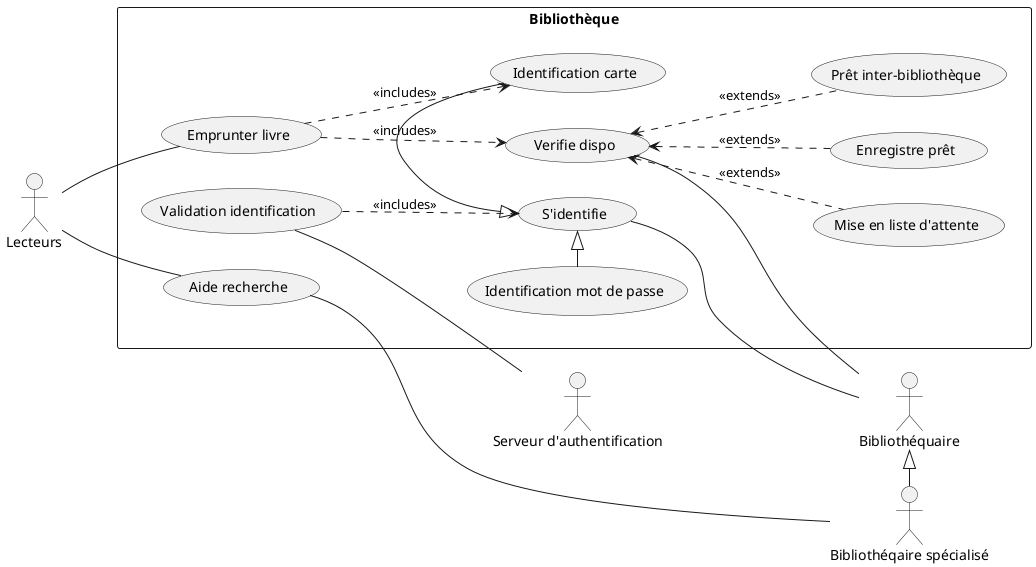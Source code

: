 @startuml biblio
left to right direction

rectangle "Bibliothèque" as B {
    usecase (S'identifie) as iden
    usecase (Identification carte) as idenca
    usecase (Identification mot de passe) as idenmdp
    usecase (Verifie dispo) as vdisp
    usecase (Enregistre prêt) as enrp
    usecase (Validation identification) as validen
    usecase (Prêt inter-bibliothèque) as pintb
    usecase (Mise en liste d'attente) as liat
    usecase (Emprunter livre) as empli
    usecase (Aide recherche) as aire
}

actor "Lecteurs" as lect
actor "Bibliothéquaire" as bibl
actor "Serveur d'authentification" as sa
actor "Bibliothéqaire spécialisé" as bibls

lect -- empli
lect -- aire

sa -up- validen

empli ..> idenca : <<includes>>
empli ..> vdisp : <<includes>>

vdisp <.. liat : <<extends>>
vdisp <.. pintb : <<extends>>
vdisp <.. enrp : <<extends>>

validen ..> iden : <<includes>>
iden <|-left- idenca
iden <|-left- idenmdp

bibls -left-|> bibl

iden -- bibl
vdisp -- bibl
aire -- bibls

B -[hidden]- bibl
B -[hidden]- bibls

@enduml